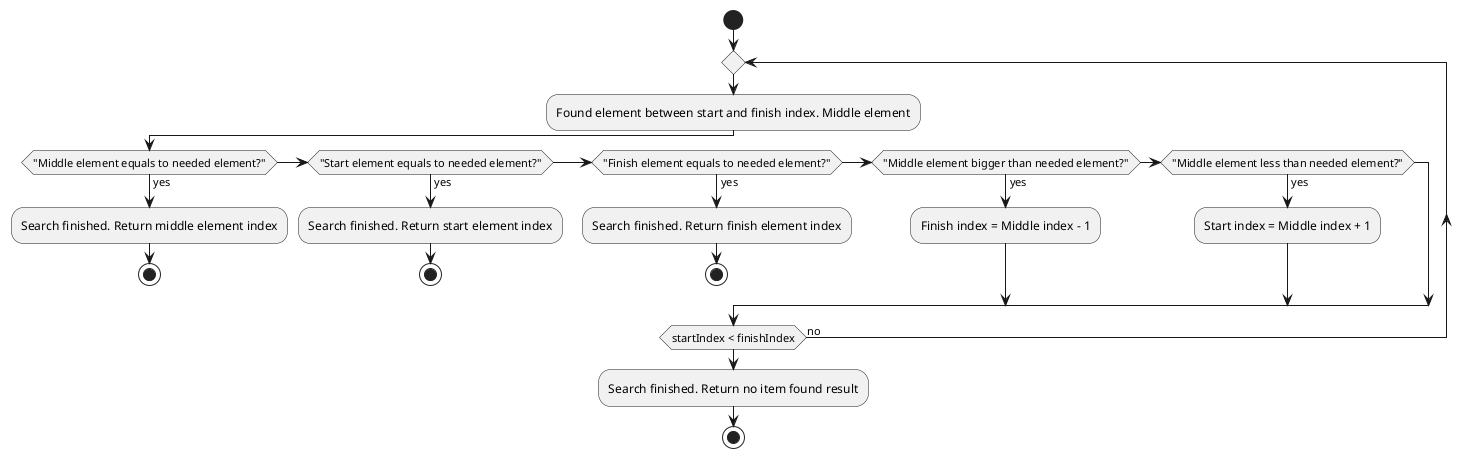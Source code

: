 @startuml

start

    repeat

        :Found element between start and finish index. Middle element;

        if ("Middle element equals to needed element?") then (yes)
            :Search finished. Return middle element index;
            stop
        elseif ("Start element equals to needed element?") then (yes)
            :Search finished. Return start element index;
            stop
        elseif ("Finish element equals to needed element?") then (yes)
            :Search finished. Return finish element index;
            stop
        elseif ("Middle element bigger than needed element?") then (yes)
            :Finish index = Middle index - 1;
        elseif ("Middle element less than needed element?") then (yes)
            :Start index = Middle index + 1;
        endif

    repeat while (startIndex < finishIndex) is (no)

    :Search finished. Return no item found result;

stop

@enduml